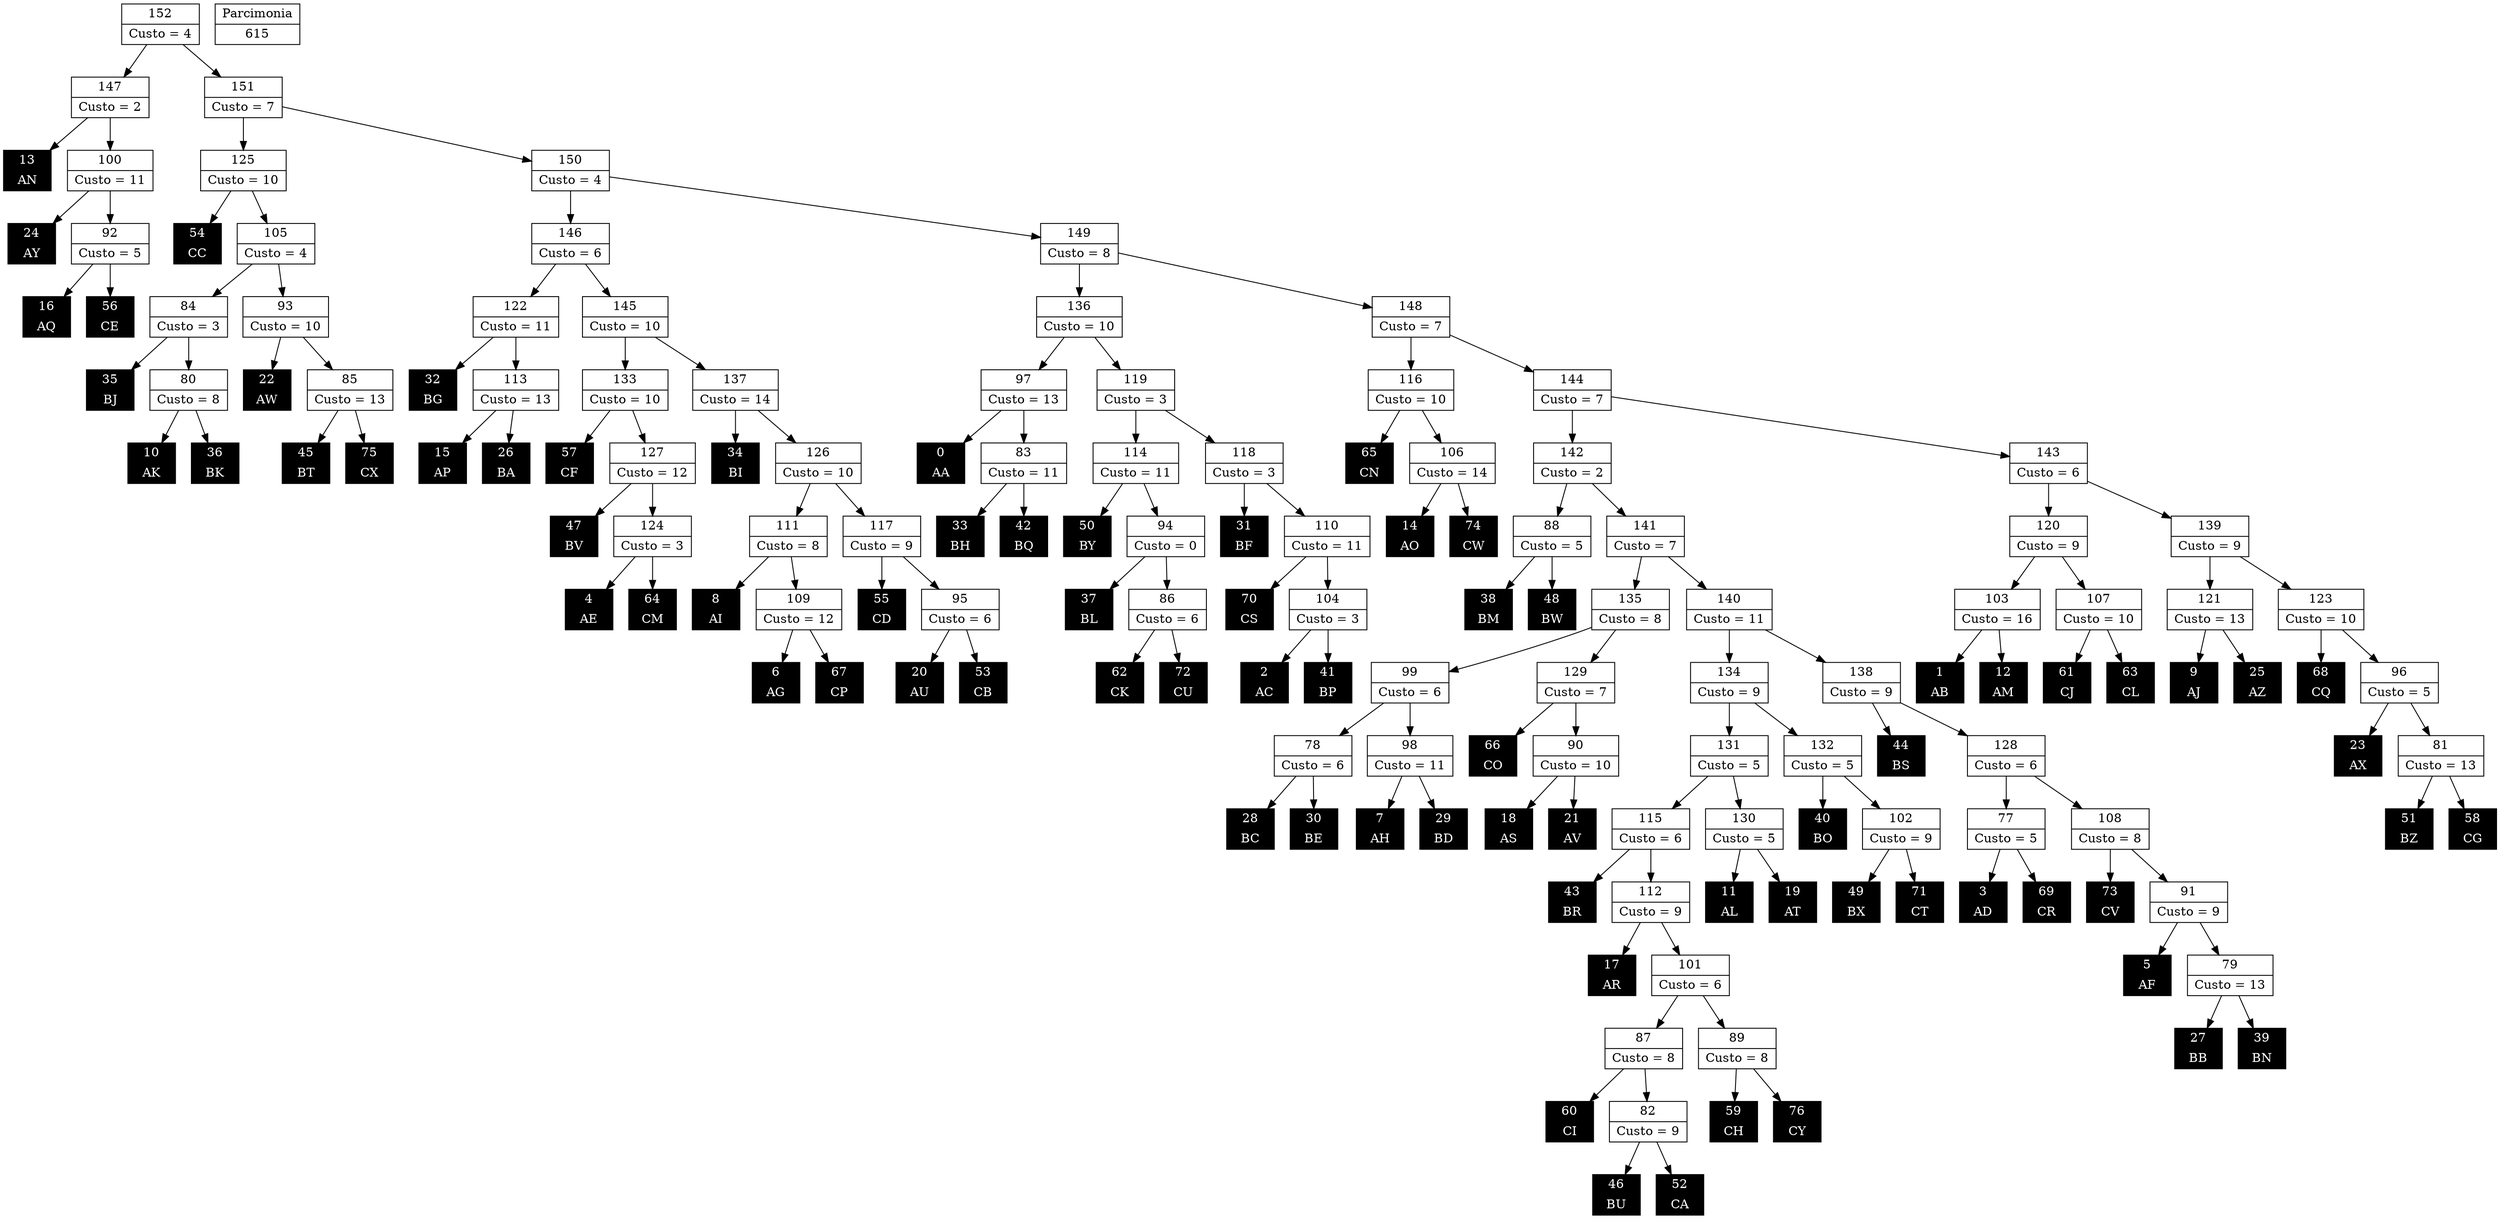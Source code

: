 Digraph G {
0 [shape="record", label="{0 | AA}",style=filled, color=black, fontcolor=white,fontsize=14, height=0.5]
1 [shape="record", label="{1 | AB}",style=filled, color=black, fontcolor=white,fontsize=14, height=0.5]
2 [shape="record", label="{2 | AC}",style=filled, color=black, fontcolor=white,fontsize=14, height=0.5]
3 [shape="record", label="{3 | AD}",style=filled, color=black, fontcolor=white,fontsize=14, height=0.5]
4 [shape="record", label="{4 | AE}",style=filled, color=black, fontcolor=white,fontsize=14, height=0.5]
5 [shape="record", label="{5 | AF}",style=filled, color=black, fontcolor=white,fontsize=14, height=0.5]
6 [shape="record", label="{6 | AG}",style=filled, color=black, fontcolor=white,fontsize=14, height=0.5]
7 [shape="record", label="{7 | AH}",style=filled, color=black, fontcolor=white,fontsize=14, height=0.5]
8 [shape="record", label="{8 | AI}",style=filled, color=black, fontcolor=white,fontsize=14, height=0.5]
9 [shape="record", label="{9 | AJ}",style=filled, color=black, fontcolor=white,fontsize=14, height=0.5]
10 [shape="record", label="{10 | AK}",style=filled, color=black, fontcolor=white,fontsize=14, height=0.5]
11 [shape="record", label="{11 | AL}",style=filled, color=black, fontcolor=white,fontsize=14, height=0.5]
12 [shape="record", label="{12 | AM}",style=filled, color=black, fontcolor=white,fontsize=14, height=0.5]
13 [shape="record", label="{13 | AN}",style=filled, color=black, fontcolor=white,fontsize=14, height=0.5]
14 [shape="record", label="{14 | AO}",style=filled, color=black, fontcolor=white,fontsize=14, height=0.5]
15 [shape="record", label="{15 | AP}",style=filled, color=black, fontcolor=white,fontsize=14, height=0.5]
16 [shape="record", label="{16 | AQ}",style=filled, color=black, fontcolor=white,fontsize=14, height=0.5]
17 [shape="record", label="{17 | AR}",style=filled, color=black, fontcolor=white,fontsize=14, height=0.5]
18 [shape="record", label="{18 | AS}",style=filled, color=black, fontcolor=white,fontsize=14, height=0.5]
19 [shape="record", label="{19 | AT}",style=filled, color=black, fontcolor=white,fontsize=14, height=0.5]
20 [shape="record", label="{20 | AU}",style=filled, color=black, fontcolor=white,fontsize=14, height=0.5]
21 [shape="record", label="{21 | AV}",style=filled, color=black, fontcolor=white,fontsize=14, height=0.5]
22 [shape="record", label="{22 | AW}",style=filled, color=black, fontcolor=white,fontsize=14, height=0.5]
23 [shape="record", label="{23 | AX}",style=filled, color=black, fontcolor=white,fontsize=14, height=0.5]
24 [shape="record", label="{24 | AY}",style=filled, color=black, fontcolor=white,fontsize=14, height=0.5]
25 [shape="record", label="{25 | AZ}",style=filled, color=black, fontcolor=white,fontsize=14, height=0.5]
26 [shape="record", label="{26 | BA}",style=filled, color=black, fontcolor=white,fontsize=14, height=0.5]
27 [shape="record", label="{27 | BB}",style=filled, color=black, fontcolor=white,fontsize=14, height=0.5]
28 [shape="record", label="{28 | BC}",style=filled, color=black, fontcolor=white,fontsize=14, height=0.5]
29 [shape="record", label="{29 | BD}",style=filled, color=black, fontcolor=white,fontsize=14, height=0.5]
30 [shape="record", label="{30 | BE}",style=filled, color=black, fontcolor=white,fontsize=14, height=0.5]
31 [shape="record", label="{31 | BF}",style=filled, color=black, fontcolor=white,fontsize=14, height=0.5]
32 [shape="record", label="{32 | BG}",style=filled, color=black, fontcolor=white,fontsize=14, height=0.5]
33 [shape="record", label="{33 | BH}",style=filled, color=black, fontcolor=white,fontsize=14, height=0.5]
34 [shape="record", label="{34 | BI}",style=filled, color=black, fontcolor=white,fontsize=14, height=0.5]
35 [shape="record", label="{35 | BJ}",style=filled, color=black, fontcolor=white,fontsize=14, height=0.5]
36 [shape="record", label="{36 | BK}",style=filled, color=black, fontcolor=white,fontsize=14, height=0.5]
37 [shape="record", label="{37 | BL}",style=filled, color=black, fontcolor=white,fontsize=14, height=0.5]
38 [shape="record", label="{38 | BM}",style=filled, color=black, fontcolor=white,fontsize=14, height=0.5]
39 [shape="record", label="{39 | BN}",style=filled, color=black, fontcolor=white,fontsize=14, height=0.5]
40 [shape="record", label="{40 | BO}",style=filled, color=black, fontcolor=white,fontsize=14, height=0.5]
41 [shape="record", label="{41 | BP}",style=filled, color=black, fontcolor=white,fontsize=14, height=0.5]
42 [shape="record", label="{42 | BQ}",style=filled, color=black, fontcolor=white,fontsize=14, height=0.5]
43 [shape="record", label="{43 | BR}",style=filled, color=black, fontcolor=white,fontsize=14, height=0.5]
44 [shape="record", label="{44 | BS}",style=filled, color=black, fontcolor=white,fontsize=14, height=0.5]
45 [shape="record", label="{45 | BT}",style=filled, color=black, fontcolor=white,fontsize=14, height=0.5]
46 [shape="record", label="{46 | BU}",style=filled, color=black, fontcolor=white,fontsize=14, height=0.5]
47 [shape="record", label="{47 | BV}",style=filled, color=black, fontcolor=white,fontsize=14, height=0.5]
48 [shape="record", label="{48 | BW}",style=filled, color=black, fontcolor=white,fontsize=14, height=0.5]
49 [shape="record", label="{49 | BX}",style=filled, color=black, fontcolor=white,fontsize=14, height=0.5]
50 [shape="record", label="{50 | BY}",style=filled, color=black, fontcolor=white,fontsize=14, height=0.5]
51 [shape="record", label="{51 | BZ}",style=filled, color=black, fontcolor=white,fontsize=14, height=0.5]
52 [shape="record", label="{52 | CA}",style=filled, color=black, fontcolor=white,fontsize=14, height=0.5]
53 [shape="record", label="{53 | CB}",style=filled, color=black, fontcolor=white,fontsize=14, height=0.5]
54 [shape="record", label="{54 | CC}",style=filled, color=black, fontcolor=white,fontsize=14, height=0.5]
55 [shape="record", label="{55 | CD}",style=filled, color=black, fontcolor=white,fontsize=14, height=0.5]
56 [shape="record", label="{56 | CE}",style=filled, color=black, fontcolor=white,fontsize=14, height=0.5]
57 [shape="record", label="{57 | CF}",style=filled, color=black, fontcolor=white,fontsize=14, height=0.5]
58 [shape="record", label="{58 | CG}",style=filled, color=black, fontcolor=white,fontsize=14, height=0.5]
59 [shape="record", label="{59 | CH}",style=filled, color=black, fontcolor=white,fontsize=14, height=0.5]
60 [shape="record", label="{60 | CI}",style=filled, color=black, fontcolor=white,fontsize=14, height=0.5]
61 [shape="record", label="{61 | CJ}",style=filled, color=black, fontcolor=white,fontsize=14, height=0.5]
62 [shape="record", label="{62 | CK}",style=filled, color=black, fontcolor=white,fontsize=14, height=0.5]
63 [shape="record", label="{63 | CL}",style=filled, color=black, fontcolor=white,fontsize=14, height=0.5]
64 [shape="record", label="{64 | CM}",style=filled, color=black, fontcolor=white,fontsize=14, height=0.5]
65 [shape="record", label="{65 | CN}",style=filled, color=black, fontcolor=white,fontsize=14, height=0.5]
66 [shape="record", label="{66 | CO}",style=filled, color=black, fontcolor=white,fontsize=14, height=0.5]
67 [shape="record", label="{67 | CP}",style=filled, color=black, fontcolor=white,fontsize=14, height=0.5]
68 [shape="record", label="{68 | CQ}",style=filled, color=black, fontcolor=white,fontsize=14, height=0.5]
69 [shape="record", label="{69 | CR}",style=filled, color=black, fontcolor=white,fontsize=14, height=0.5]
70 [shape="record", label="{70 | CS}",style=filled, color=black, fontcolor=white,fontsize=14, height=0.5]
71 [shape="record", label="{71 | CT}",style=filled, color=black, fontcolor=white,fontsize=14, height=0.5]
72 [shape="record", label="{72 | CU}",style=filled, color=black, fontcolor=white,fontsize=14, height=0.5]
73 [shape="record", label="{73 | CV}",style=filled, color=black, fontcolor=white,fontsize=14, height=0.5]
74 [shape="record", label="{74 | CW}",style=filled, color=black, fontcolor=white,fontsize=14, height=0.5]
75 [shape="record", label="{75 | CX}",style=filled, color=black, fontcolor=white,fontsize=14, height=0.5]
76 [shape="record", label="{76 | CY}",style=filled, color=black, fontcolor=white,fontsize=14, height=0.5]
77 [shape="record", label="{77|Custo = 5}"]
78 [shape="record", label="{78|Custo = 6}"]
79 [shape="record", label="{79|Custo = 13}"]
80 [shape="record", label="{80|Custo = 8}"]
81 [shape="record", label="{81|Custo = 13}"]
82 [shape="record", label="{82|Custo = 9}"]
83 [shape="record", label="{83|Custo = 11}"]
84 [shape="record", label="{84|Custo = 3}"]
85 [shape="record", label="{85|Custo = 13}"]
86 [shape="record", label="{86|Custo = 6}"]
87 [shape="record", label="{87|Custo = 8}"]
88 [shape="record", label="{88|Custo = 5}"]
89 [shape="record", label="{89|Custo = 8}"]
90 [shape="record", label="{90|Custo = 10}"]
91 [shape="record", label="{91|Custo = 9}"]
92 [shape="record", label="{92|Custo = 5}"]
93 [shape="record", label="{93|Custo = 10}"]
94 [shape="record", label="{94|Custo = 0}"]
95 [shape="record", label="{95|Custo = 6}"]
96 [shape="record", label="{96|Custo = 5}"]
97 [shape="record", label="{97|Custo = 13}"]
98 [shape="record", label="{98|Custo = 11}"]
99 [shape="record", label="{99|Custo = 6}"]
100 [shape="record", label="{100|Custo = 11}"]
101 [shape="record", label="{101|Custo = 6}"]
102 [shape="record", label="{102|Custo = 9}"]
103 [shape="record", label="{103|Custo = 16}"]
104 [shape="record", label="{104|Custo = 3}"]
105 [shape="record", label="{105|Custo = 4}"]
106 [shape="record", label="{106|Custo = 14}"]
107 [shape="record", label="{107|Custo = 10}"]
108 [shape="record", label="{108|Custo = 8}"]
109 [shape="record", label="{109|Custo = 12}"]
110 [shape="record", label="{110|Custo = 11}"]
111 [shape="record", label="{111|Custo = 8}"]
112 [shape="record", label="{112|Custo = 9}"]
113 [shape="record", label="{113|Custo = 13}"]
114 [shape="record", label="{114|Custo = 11}"]
115 [shape="record", label="{115|Custo = 6}"]
116 [shape="record", label="{116|Custo = 10}"]
117 [shape="record", label="{117|Custo = 9}"]
118 [shape="record", label="{118|Custo = 3}"]
119 [shape="record", label="{119|Custo = 3}"]
120 [shape="record", label="{120|Custo = 9}"]
121 [shape="record", label="{121|Custo = 13}"]
122 [shape="record", label="{122|Custo = 11}"]
123 [shape="record", label="{123|Custo = 10}"]
124 [shape="record", label="{124|Custo = 3}"]
125 [shape="record", label="{125|Custo = 10}"]
126 [shape="record", label="{126|Custo = 10}"]
127 [shape="record", label="{127|Custo = 12}"]
128 [shape="record", label="{128|Custo = 6}"]
129 [shape="record", label="{129|Custo = 7}"]
130 [shape="record", label="{130|Custo = 5}"]
131 [shape="record", label="{131|Custo = 5}"]
132 [shape="record", label="{132|Custo = 5}"]
133 [shape="record", label="{133|Custo = 10}"]
134 [shape="record", label="{134|Custo = 9}"]
135 [shape="record", label="{135|Custo = 8}"]
136 [shape="record", label="{136|Custo = 10}"]
137 [shape="record", label="{137|Custo = 14}"]
138 [shape="record", label="{138|Custo = 9}"]
139 [shape="record", label="{139|Custo = 9}"]
140 [shape="record", label="{140|Custo = 11}"]
141 [shape="record", label="{141|Custo = 7}"]
142 [shape="record", label="{142|Custo = 2}"]
143 [shape="record", label="{143|Custo = 6}"]
144 [shape="record", label="{144|Custo = 7}"]
145 [shape="record", label="{145|Custo = 10}"]
146 [shape="record", label="{146|Custo = 6}"]
147 [shape="record", label="{147|Custo = 2}"]
148 [shape="record", label="{148|Custo = 7}"]
149 [shape="record", label="{149|Custo = 8}"]
150 [shape="record", label="{150|Custo = 4}"]
151 [shape="record", label="{151|Custo = 7}"]
152 [shape="record", label="{152|Custo = 4}"]

77->69
77->3
78->30
78->28
79->39
79->27
80->36
80->10
81->58
81->51
82->52
82->46
83->42
83->33
84->80
84->35
85->75
85->45
86->72
86->62
87->82
87->60
88->48
88->38
89->76
89->59
90->21
90->18
91->79
91->5
92->56
92->16
93->85
93->22
94->86
94->37
95->53
95->20
96->81
96->23
97->83
97->0
98->29
98->7
99->98
99->78
100->92
100->24
101->89
101->87
102->71
102->49
103->12
103->1
104->41
104->2
105->93
105->84
106->74
106->14
107->63
107->61
108->91
108->73
109->67
109->6
110->104
110->70
111->109
111->8
112->101
112->17
113->26
113->15
114->94
114->50
115->112
115->43
116->106
116->65
117->95
117->55
118->110
118->31
119->118
119->114
120->107
120->103
121->25
121->9
122->113
122->32
123->96
123->68
124->64
124->4
125->105
125->54
126->117
126->111
127->124
127->47
128->108
128->77
129->90
129->66
130->19
130->11
131->130
131->115
132->102
132->40
133->127
133->57
134->132
134->131
135->129
135->99
136->119
136->97
137->126
137->34
138->128
138->44
139->123
139->121
140->138
140->134
141->140
141->135
142->141
142->88
143->139
143->120
144->143
144->142
145->137
145->133
146->145
146->122
147->100
147->13
148->144
148->116
149->148
149->136
150->149
150->146
151->150
151->125
152->151
152->147

615 [shape="record", label="{Parcimonia|615}"]
}